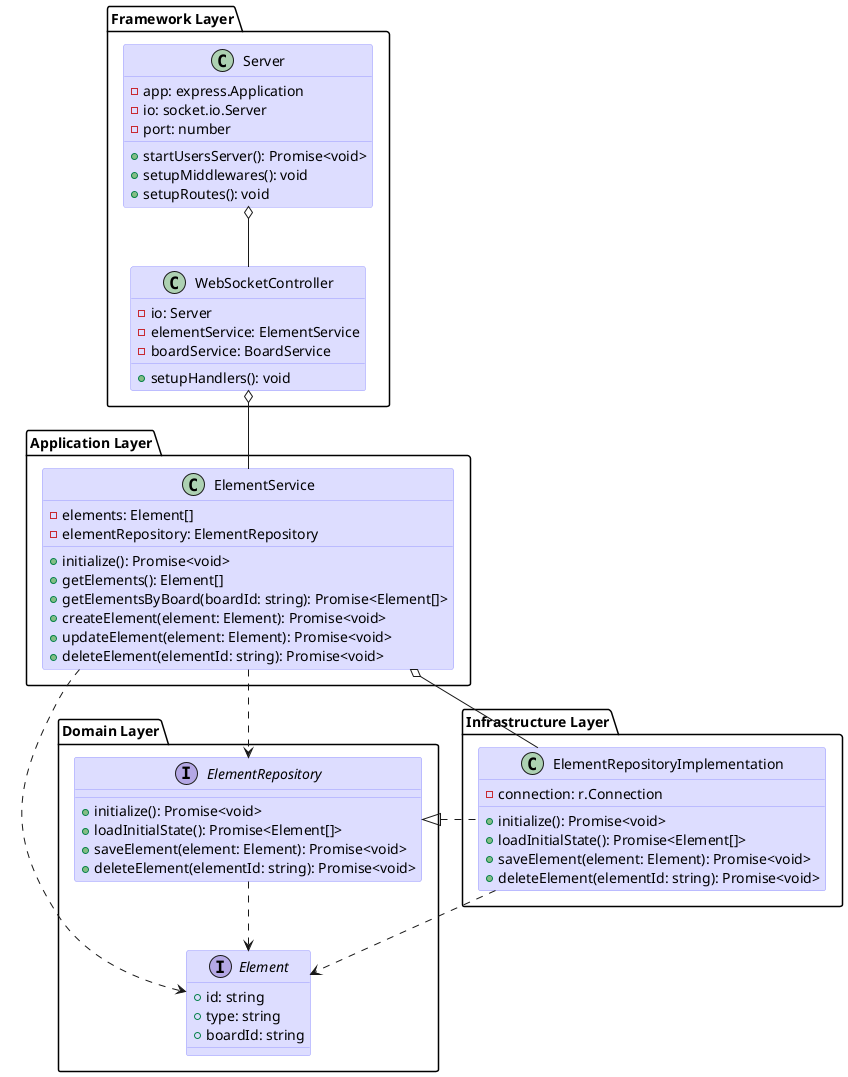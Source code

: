@startuml ElementService_Class_Diagram

' ===== Domain Layer =====
package "Domain Layer" {
interface Element {
    + id: string
    + type: string
    + boardId: string
}

interface ElementRepository {
    + initialize(): Promise<void>
    + loadInitialState(): Promise<Element[]>
    + saveElement(element: Element): Promise<void>
    + deleteElement(elementId: string): Promise<void>
}
}

' ===== Application Layer =====
package "Application Layer" {
class ElementService {
    - elements: Element[]
    - elementRepository: ElementRepository
    + initialize(): Promise<void>
    + getElements(): Element[]
    + getElementsByBoard(boardId: string): Promise<Element[]>
    + createElement(element: Element): Promise<void>
    + updateElement(element: Element): Promise<void>
    + deleteElement(elementId: string): Promise<void>
}
}
' ===== Infrastructure Layer =====
package "Infrastructure Layer" {
class ElementRepositoryImplementation {
    - connection: r.Connection
    + initialize(): Promise<void>
    + loadInitialState(): Promise<Element[]>
    + saveElement(element: Element): Promise<void>
    + deleteElement(elementId: string): Promise<void>
}
}

' ===== Framework Layer =====

package "Framework Layer" {
class Server {
    - app: express.Application
    - io: socket.io.Server
    - port: number
    + startUsersServer(): Promise<void>
    + setupMiddlewares(): void
    + setupRoutes(): void
}

class WebSocketController {
    - io: Server
    - elementService: ElementService
    - boardService: BoardService
    + setupHandlers(): void
}
}
' ===== Связи и зависимости =====
ElementRepository <|.. ElementRepositoryImplementation
ElementService o-- ElementRepositoryImplementation
ElementRepositoryImplementation ..> Element
ElementService ..> ElementRepository
ElementRepository ..> Element
ElementService ..> Element
WebSocketController o-- ElementService
Server o-- WebSocketController

' ===== Стили для наглядности =====
skinparam interface {
    backgroundColor #ffdddd
    borderColor #ff9999
}
skinparam class {
    backgroundColor #ddddff
    borderColor #9999ff
}

@enduml
